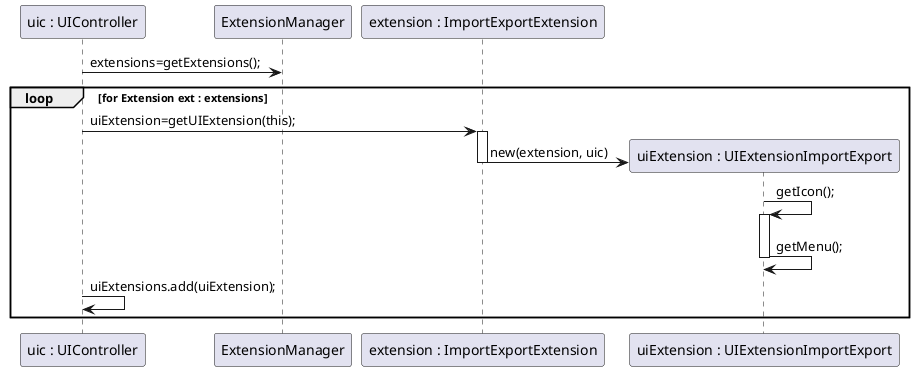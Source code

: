 @startuml doc-files/ipc04_01_design_01.png
  participant "uic : UIController" as UIC
  participant ExtensionManager as ExtM
  participant "extension : ImportExportExtension" as Extension
  participant "uiExtension : UIExtensionImportExport" as UIExt
  UIC -> ExtM : extensions=getExtensions();
  loop for Extension ext : extensions
  	UIC -> Extension : uiExtension=getUIExtension(this);
  	activate Extension
  	create UIExt
  	Extension -> UIExt : new(extension, uic)
        deactivate Extension
  	UIExt -> UIExt : getIcon();
  	activate UIExt
        UIExt -> UIExt : getMenu();
  	deactivate UIExt
  	UIC -> UIC : uiExtensions.add(uiExtension);
  end
  @enduml